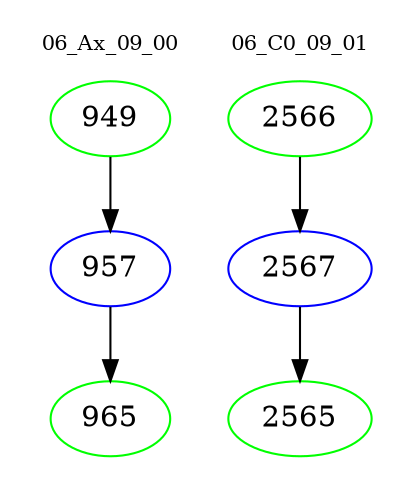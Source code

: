 digraph{
subgraph cluster_0 {
color = white
label = "06_Ax_09_00";
fontsize=10;
T0_949 [label="949", color="green"]
T0_949 -> T0_957 [color="black"]
T0_957 [label="957", color="blue"]
T0_957 -> T0_965 [color="black"]
T0_965 [label="965", color="green"]
}
subgraph cluster_1 {
color = white
label = "06_C0_09_01";
fontsize=10;
T1_2566 [label="2566", color="green"]
T1_2566 -> T1_2567 [color="black"]
T1_2567 [label="2567", color="blue"]
T1_2567 -> T1_2565 [color="black"]
T1_2565 [label="2565", color="green"]
}
}
